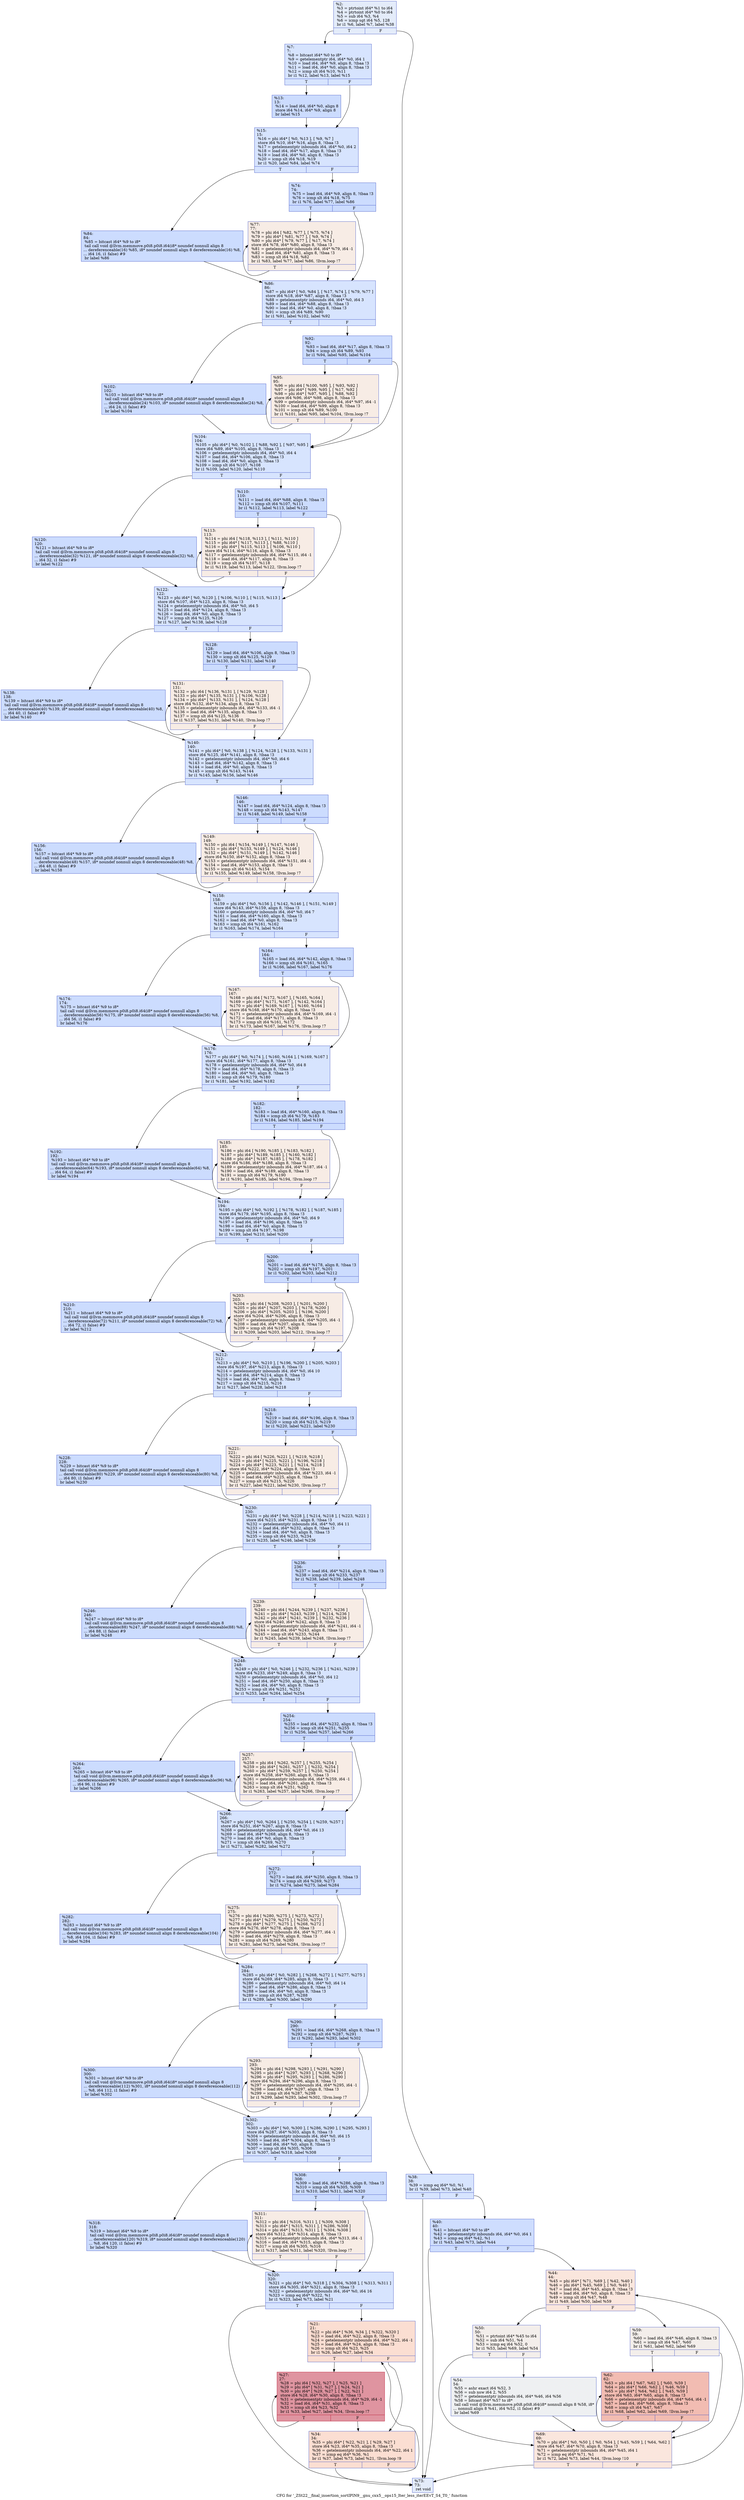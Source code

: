 digraph "CFG for '_ZSt22__final_insertion_sortIPlN9__gnu_cxx5__ops15_Iter_less_iterEEvT_S4_T0_' function" {
	label="CFG for '_ZSt22__final_insertion_sortIPlN9__gnu_cxx5__ops15_Iter_less_iterEEvT_S4_T0_' function";

	Node0x5634aa5cc940 [shape=record,color="#3d50c3ff", style=filled, fillcolor="#c1d4f470",label="{%2:\l  %3 = ptrtoint i64* %1 to i64\l  %4 = ptrtoint i64* %0 to i64\l  %5 = sub i64 %3, %4\l  %6 = icmp sgt i64 %5, 128\l  br i1 %6, label %7, label %38\l|{<s0>T|<s1>F}}"];
	Node0x5634aa5cc940:s0 -> Node0x5634aa5ccb50;
	Node0x5634aa5cc940:s1 -> Node0x5634aa5ccba0;
	Node0x5634aa5ccb50 [shape=record,color="#3d50c3ff", style=filled, fillcolor="#a5c3fe70",label="{%7:\l7:                                                \l  %8 = bitcast i64* %0 to i8*\l  %9 = getelementptr i64, i64* %0, i64 1\l  %10 = load i64, i64* %9, align 8, !tbaa !3\l  %11 = load i64, i64* %0, align 8, !tbaa !3\l  %12 = icmp slt i64 %10, %11\l  br i1 %12, label %13, label %15\l|{<s0>T|<s1>F}}"];
	Node0x5634aa5ccb50:s0 -> Node0x5634aa5cca70;
	Node0x5634aa5ccb50:s1 -> Node0x5634aa5ccff0;
	Node0x5634aa5cca70 [shape=record,color="#3d50c3ff", style=filled, fillcolor="#8caffe70",label="{%13:\l13:                                               \l  %14 = load i64, i64* %0, align 8\l  store i64 %14, i64* %9, align 8\l  br label %15\l}"];
	Node0x5634aa5cca70 -> Node0x5634aa5ccff0;
	Node0x5634aa5ccff0 [shape=record,color="#3d50c3ff", style=filled, fillcolor="#a5c3fe70",label="{%15:\l15:                                               \l  %16 = phi i64* [ %0, %13 ], [ %9, %7 ]\l  store i64 %10, i64* %16, align 8, !tbaa !3\l  %17 = getelementptr inbounds i64, i64* %0, i64 2\l  %18 = load i64, i64* %17, align 8, !tbaa !3\l  %19 = load i64, i64* %0, align 8, !tbaa !3\l  %20 = icmp slt i64 %18, %19\l  br i1 %20, label %84, label %74\l|{<s0>T|<s1>F}}"];
	Node0x5634aa5ccff0:s0 -> Node0x5634aa5cd500;
	Node0x5634aa5ccff0:s1 -> Node0x5634aa5cd550;
	Node0x5634aa5cd650 [shape=record,color="#3d50c3ff", style=filled, fillcolor="#f7b59970",label="{%21:\l21:                                               \l  %22 = phi i64* [ %36, %34 ], [ %322, %320 ]\l  %23 = load i64, i64* %22, align 8, !tbaa !3\l  %24 = getelementptr inbounds i64, i64* %22, i64 -1\l  %25 = load i64, i64* %24, align 8, !tbaa !3\l  %26 = icmp slt i64 %23, %25\l  br i1 %26, label %27, label %34\l|{<s0>T|<s1>F}}"];
	Node0x5634aa5cd650:s0 -> Node0x5634aa5cdaa0;
	Node0x5634aa5cd650:s1 -> Node0x5634aa5cd6e0;
	Node0x5634aa5cdaa0 [shape=record,color="#b70d28ff", style=filled, fillcolor="#b70d2870",label="{%27:\l27:                                               \l  %28 = phi i64 [ %32, %27 ], [ %25, %21 ]\l  %29 = phi i64* [ %31, %27 ], [ %24, %21 ]\l  %30 = phi i64* [ %29, %27 ], [ %22, %21 ]\l  store i64 %28, i64* %30, align 8, !tbaa !3\l  %31 = getelementptr inbounds i64, i64* %29, i64 -1\l  %32 = load i64, i64* %31, align 8, !tbaa !3\l  %33 = icmp slt i64 %23, %32\l  br i1 %33, label %27, label %34, !llvm.loop !7\l|{<s0>T|<s1>F}}"];
	Node0x5634aa5cdaa0:s0 -> Node0x5634aa5cdaa0;
	Node0x5634aa5cdaa0:s1 -> Node0x5634aa5cd6e0;
	Node0x5634aa5cd6e0 [shape=record,color="#3d50c3ff", style=filled, fillcolor="#f7b59970",label="{%34:\l34:                                               \l  %35 = phi i64* [ %22, %21 ], [ %29, %27 ]\l  store i64 %23, i64* %35, align 8, !tbaa !3\l  %36 = getelementptr inbounds i64, i64* %22, i64 1\l  %37 = icmp eq i64* %36, %1\l  br i1 %37, label %73, label %21, !llvm.loop !9\l|{<s0>T|<s1>F}}"];
	Node0x5634aa5cd6e0:s0 -> Node0x5634aa5ce3a0;
	Node0x5634aa5cd6e0:s1 -> Node0x5634aa5cd650;
	Node0x5634aa5ccba0 [shape=record,color="#3d50c3ff", style=filled, fillcolor="#a5c3fe70",label="{%38:\l38:                                               \l  %39 = icmp eq i64* %0, %1\l  br i1 %39, label %73, label %40\l|{<s0>T|<s1>F}}"];
	Node0x5634aa5ccba0:s0 -> Node0x5634aa5ce3a0;
	Node0x5634aa5ccba0:s1 -> Node0x5634aa5ce5f0;
	Node0x5634aa5ce5f0 [shape=record,color="#3d50c3ff", style=filled, fillcolor="#8fb1fe70",label="{%40:\l40:                                               \l  %41 = bitcast i64* %0 to i8*\l  %42 = getelementptr inbounds i64, i64* %0, i64 1\l  %43 = icmp eq i64* %42, %1\l  br i1 %43, label %73, label %44\l|{<s0>T|<s1>F}}"];
	Node0x5634aa5ce5f0:s0 -> Node0x5634aa5ce3a0;
	Node0x5634aa5ce5f0:s1 -> Node0x5634aa5ce890;
	Node0x5634aa5ce890 [shape=record,color="#3d50c3ff", style=filled, fillcolor="#f3c7b170",label="{%44:\l44:                                               \l  %45 = phi i64* [ %71, %69 ], [ %42, %40 ]\l  %46 = phi i64* [ %45, %69 ], [ %0, %40 ]\l  %47 = load i64, i64* %45, align 8, !tbaa !3\l  %48 = load i64, i64* %0, align 8, !tbaa !3\l  %49 = icmp slt i64 %47, %48\l  br i1 %49, label %50, label %59\l|{<s0>T|<s1>F}}"];
	Node0x5634aa5ce890:s0 -> Node0x5634aa5cecf0;
	Node0x5634aa5ce890:s1 -> Node0x5634aa5ced80;
	Node0x5634aa5cecf0 [shape=record,color="#3d50c3ff", style=filled, fillcolor="#e5d8d170",label="{%50:\l50:                                               \l  %51 = ptrtoint i64* %45 to i64\l  %52 = sub i64 %51, %4\l  %53 = icmp eq i64 %52, 0\l  br i1 %53, label %69, label %54\l|{<s0>T|<s1>F}}"];
	Node0x5634aa5cecf0:s0 -> Node0x5634aa5ce990;
	Node0x5634aa5cecf0:s1 -> Node0x5634aa5cf050;
	Node0x5634aa5cf050 [shape=record,color="#3d50c3ff", style=filled, fillcolor="#d9dce170",label="{%54:\l54:                                               \l  %55 = ashr exact i64 %52, 3\l  %56 = sub nsw i64 2, %55\l  %57 = getelementptr inbounds i64, i64* %46, i64 %56\l  %58 = bitcast i64* %57 to i8*\l  tail call void @llvm.memmove.p0i8.p0i8.i64(i8* nonnull align 8 %58, i8*\l... nonnull align 8 %41, i64 %52, i1 false) #9\l  br label %69\l}"];
	Node0x5634aa5cf050 -> Node0x5634aa5ce990;
	Node0x5634aa5ced80 [shape=record,color="#3d50c3ff", style=filled, fillcolor="#e5d8d170",label="{%59:\l59:                                               \l  %60 = load i64, i64* %46, align 8, !tbaa !3\l  %61 = icmp slt i64 %47, %60\l  br i1 %61, label %62, label %69\l|{<s0>T|<s1>F}}"];
	Node0x5634aa5ced80:s0 -> Node0x5634aa5cf810;
	Node0x5634aa5ced80:s1 -> Node0x5634aa5ce990;
	Node0x5634aa5cf810 [shape=record,color="#3d50c3ff", style=filled, fillcolor="#e1675170",label="{%62:\l62:                                               \l  %63 = phi i64 [ %67, %62 ], [ %60, %59 ]\l  %64 = phi i64* [ %66, %62 ], [ %46, %59 ]\l  %65 = phi i64* [ %64, %62 ], [ %45, %59 ]\l  store i64 %63, i64* %65, align 8, !tbaa !3\l  %66 = getelementptr inbounds i64, i64* %64, i64 -1\l  %67 = load i64, i64* %66, align 8, !tbaa !3\l  %68 = icmp slt i64 %47, %67\l  br i1 %68, label %62, label %69, !llvm.loop !7\l|{<s0>T|<s1>F}}"];
	Node0x5634aa5cf810:s0 -> Node0x5634aa5cf810;
	Node0x5634aa5cf810:s1 -> Node0x5634aa5ce990;
	Node0x5634aa5ce990 [shape=record,color="#3d50c3ff", style=filled, fillcolor="#f3c7b170",label="{%69:\l69:                                               \l  %70 = phi i64* [ %0, %50 ], [ %0, %54 ], [ %45, %59 ], [ %64, %62 ]\l  store i64 %47, i64* %70, align 8, !tbaa !3\l  %71 = getelementptr inbounds i64, i64* %45, i64 1\l  %72 = icmp eq i64* %71, %1\l  br i1 %72, label %73, label %44, !llvm.loop !10\l|{<s0>T|<s1>F}}"];
	Node0x5634aa5ce990:s0 -> Node0x5634aa5ce3a0;
	Node0x5634aa5ce990:s1 -> Node0x5634aa5ce890;
	Node0x5634aa5ce3a0 [shape=record,color="#3d50c3ff", style=filled, fillcolor="#c1d4f470",label="{%73:\l73:                                               \l  ret void\l}"];
	Node0x5634aa5cd550 [shape=record,color="#3d50c3ff", style=filled, fillcolor="#8caffe70",label="{%74:\l74:                                               \l  %75 = load i64, i64* %9, align 8, !tbaa !3\l  %76 = icmp slt i64 %18, %75\l  br i1 %76, label %77, label %86\l|{<s0>T|<s1>F}}"];
	Node0x5634aa5cd550:s0 -> Node0x5634aa5d0980;
	Node0x5634aa5cd550:s1 -> Node0x5634aa5d09d0;
	Node0x5634aa5d0980 [shape=record,color="#3d50c3ff", style=filled, fillcolor="#ecd3c570",label="{%77:\l77:                                               \l  %78 = phi i64 [ %82, %77 ], [ %75, %74 ]\l  %79 = phi i64* [ %81, %77 ], [ %9, %74 ]\l  %80 = phi i64* [ %79, %77 ], [ %17, %74 ]\l  store i64 %78, i64* %80, align 8, !tbaa !3\l  %81 = getelementptr inbounds i64, i64* %79, i64 -1\l  %82 = load i64, i64* %81, align 8, !tbaa !3\l  %83 = icmp slt i64 %18, %82\l  br i1 %83, label %77, label %86, !llvm.loop !7\l|{<s0>T|<s1>F}}"];
	Node0x5634aa5d0980:s0 -> Node0x5634aa5d0980;
	Node0x5634aa5d0980:s1 -> Node0x5634aa5d09d0;
	Node0x5634aa5cd500 [shape=record,color="#3d50c3ff", style=filled, fillcolor="#8caffe70",label="{%84:\l84:                                               \l  %85 = bitcast i64* %9 to i8*\l  tail call void @llvm.memmove.p0i8.p0i8.i64(i8* noundef nonnull align 8\l... dereferenceable(16) %85, i8* noundef nonnull align 8 dereferenceable(16) %8,\l... i64 16, i1 false) #9\l  br label %86\l}"];
	Node0x5634aa5cd500 -> Node0x5634aa5d09d0;
	Node0x5634aa5d09d0 [shape=record,color="#3d50c3ff", style=filled, fillcolor="#a5c3fe70",label="{%86:\l86:                                               \l  %87 = phi i64* [ %0, %84 ], [ %17, %74 ], [ %79, %77 ]\l  store i64 %18, i64* %87, align 8, !tbaa !3\l  %88 = getelementptr inbounds i64, i64* %0, i64 3\l  %89 = load i64, i64* %88, align 8, !tbaa !3\l  %90 = load i64, i64* %0, align 8, !tbaa !3\l  %91 = icmp slt i64 %89, %90\l  br i1 %91, label %102, label %92\l|{<s0>T|<s1>F}}"];
	Node0x5634aa5d09d0:s0 -> Node0x5634aa5d1600;
	Node0x5634aa5d09d0:s1 -> Node0x5634aa5d1650;
	Node0x5634aa5d1650 [shape=record,color="#3d50c3ff", style=filled, fillcolor="#8caffe70",label="{%92:\l92:                                               \l  %93 = load i64, i64* %17, align 8, !tbaa !3\l  %94 = icmp slt i64 %89, %93\l  br i1 %94, label %95, label %104\l|{<s0>T|<s1>F}}"];
	Node0x5634aa5d1650:s0 -> Node0x5634aa5d1850;
	Node0x5634aa5d1650:s1 -> Node0x5634aa5d18a0;
	Node0x5634aa5d1850 [shape=record,color="#3d50c3ff", style=filled, fillcolor="#ecd3c570",label="{%95:\l95:                                               \l  %96 = phi i64 [ %100, %95 ], [ %93, %92 ]\l  %97 = phi i64* [ %99, %95 ], [ %17, %92 ]\l  %98 = phi i64* [ %97, %95 ], [ %88, %92 ]\l  store i64 %96, i64* %98, align 8, !tbaa !3\l  %99 = getelementptr inbounds i64, i64* %97, i64 -1\l  %100 = load i64, i64* %99, align 8, !tbaa !3\l  %101 = icmp slt i64 %89, %100\l  br i1 %101, label %95, label %104, !llvm.loop !7\l|{<s0>T|<s1>F}}"];
	Node0x5634aa5d1850:s0 -> Node0x5634aa5d1850;
	Node0x5634aa5d1850:s1 -> Node0x5634aa5d18a0;
	Node0x5634aa5d1600 [shape=record,color="#3d50c3ff", style=filled, fillcolor="#8caffe70",label="{%102:\l102:                                              \l  %103 = bitcast i64* %9 to i8*\l  tail call void @llvm.memmove.p0i8.p0i8.i64(i8* noundef nonnull align 8\l... dereferenceable(24) %103, i8* noundef nonnull align 8 dereferenceable(24) %8,\l... i64 24, i1 false) #9\l  br label %104\l}"];
	Node0x5634aa5d1600 -> Node0x5634aa5d18a0;
	Node0x5634aa5d18a0 [shape=record,color="#3d50c3ff", style=filled, fillcolor="#a5c3fe70",label="{%104:\l104:                                              \l  %105 = phi i64* [ %0, %102 ], [ %88, %92 ], [ %97, %95 ]\l  store i64 %89, i64* %105, align 8, !tbaa !3\l  %106 = getelementptr inbounds i64, i64* %0, i64 4\l  %107 = load i64, i64* %106, align 8, !tbaa !3\l  %108 = load i64, i64* %0, align 8, !tbaa !3\l  %109 = icmp slt i64 %107, %108\l  br i1 %109, label %120, label %110\l|{<s0>T|<s1>F}}"];
	Node0x5634aa5d18a0:s0 -> Node0x5634aa5cba40;
	Node0x5634aa5d18a0:s1 -> Node0x5634aa5cba90;
	Node0x5634aa5cba90 [shape=record,color="#3d50c3ff", style=filled, fillcolor="#8caffe70",label="{%110:\l110:                                              \l  %111 = load i64, i64* %88, align 8, !tbaa !3\l  %112 = icmp slt i64 %107, %111\l  br i1 %112, label %113, label %122\l|{<s0>T|<s1>F}}"];
	Node0x5634aa5cba90:s0 -> Node0x5634aa5cbc90;
	Node0x5634aa5cba90:s1 -> Node0x5634aa5cbce0;
	Node0x5634aa5cbc90 [shape=record,color="#3d50c3ff", style=filled, fillcolor="#ecd3c570",label="{%113:\l113:                                              \l  %114 = phi i64 [ %118, %113 ], [ %111, %110 ]\l  %115 = phi i64* [ %117, %113 ], [ %88, %110 ]\l  %116 = phi i64* [ %115, %113 ], [ %106, %110 ]\l  store i64 %114, i64* %116, align 8, !tbaa !3\l  %117 = getelementptr inbounds i64, i64* %115, i64 -1\l  %118 = load i64, i64* %117, align 8, !tbaa !3\l  %119 = icmp slt i64 %107, %118\l  br i1 %119, label %113, label %122, !llvm.loop !7\l|{<s0>T|<s1>F}}"];
	Node0x5634aa5cbc90:s0 -> Node0x5634aa5cbc90;
	Node0x5634aa5cbc90:s1 -> Node0x5634aa5cbce0;
	Node0x5634aa5cba40 [shape=record,color="#3d50c3ff", style=filled, fillcolor="#8caffe70",label="{%120:\l120:                                              \l  %121 = bitcast i64* %9 to i8*\l  tail call void @llvm.memmove.p0i8.p0i8.i64(i8* noundef nonnull align 8\l... dereferenceable(32) %121, i8* noundef nonnull align 8 dereferenceable(32) %8,\l... i64 32, i1 false) #9\l  br label %122\l}"];
	Node0x5634aa5cba40 -> Node0x5634aa5cbce0;
	Node0x5634aa5cbce0 [shape=record,color="#3d50c3ff", style=filled, fillcolor="#a5c3fe70",label="{%122:\l122:                                              \l  %123 = phi i64* [ %0, %120 ], [ %106, %110 ], [ %115, %113 ]\l  store i64 %107, i64* %123, align 8, !tbaa !3\l  %124 = getelementptr inbounds i64, i64* %0, i64 5\l  %125 = load i64, i64* %124, align 8, !tbaa !3\l  %126 = load i64, i64* %0, align 8, !tbaa !3\l  %127 = icmp slt i64 %125, %126\l  br i1 %127, label %138, label %128\l|{<s0>T|<s1>F}}"];
	Node0x5634aa5cbce0:s0 -> Node0x5634aa5ca300;
	Node0x5634aa5cbce0:s1 -> Node0x5634aa5ca350;
	Node0x5634aa5ca350 [shape=record,color="#3d50c3ff", style=filled, fillcolor="#8caffe70",label="{%128:\l128:                                              \l  %129 = load i64, i64* %106, align 8, !tbaa !3\l  %130 = icmp slt i64 %125, %129\l  br i1 %130, label %131, label %140\l|{<s0>T|<s1>F}}"];
	Node0x5634aa5ca350:s0 -> Node0x5634aa5d5200;
	Node0x5634aa5ca350:s1 -> Node0x5634aa5d5250;
	Node0x5634aa5d5200 [shape=record,color="#3d50c3ff", style=filled, fillcolor="#ecd3c570",label="{%131:\l131:                                              \l  %132 = phi i64 [ %136, %131 ], [ %129, %128 ]\l  %133 = phi i64* [ %135, %131 ], [ %106, %128 ]\l  %134 = phi i64* [ %133, %131 ], [ %124, %128 ]\l  store i64 %132, i64* %134, align 8, !tbaa !3\l  %135 = getelementptr inbounds i64, i64* %133, i64 -1\l  %136 = load i64, i64* %135, align 8, !tbaa !3\l  %137 = icmp slt i64 %125, %136\l  br i1 %137, label %131, label %140, !llvm.loop !7\l|{<s0>T|<s1>F}}"];
	Node0x5634aa5d5200:s0 -> Node0x5634aa5d5200;
	Node0x5634aa5d5200:s1 -> Node0x5634aa5d5250;
	Node0x5634aa5ca300 [shape=record,color="#3d50c3ff", style=filled, fillcolor="#8caffe70",label="{%138:\l138:                                              \l  %139 = bitcast i64* %9 to i8*\l  tail call void @llvm.memmove.p0i8.p0i8.i64(i8* noundef nonnull align 8\l... dereferenceable(40) %139, i8* noundef nonnull align 8 dereferenceable(40) %8,\l... i64 40, i1 false) #9\l  br label %140\l}"];
	Node0x5634aa5ca300 -> Node0x5634aa5d5250;
	Node0x5634aa5d5250 [shape=record,color="#3d50c3ff", style=filled, fillcolor="#a5c3fe70",label="{%140:\l140:                                              \l  %141 = phi i64* [ %0, %138 ], [ %124, %128 ], [ %133, %131 ]\l  store i64 %125, i64* %141, align 8, !tbaa !3\l  %142 = getelementptr inbounds i64, i64* %0, i64 6\l  %143 = load i64, i64* %142, align 8, !tbaa !3\l  %144 = load i64, i64* %0, align 8, !tbaa !3\l  %145 = icmp slt i64 %143, %144\l  br i1 %145, label %156, label %146\l|{<s0>T|<s1>F}}"];
	Node0x5634aa5d5250:s0 -> Node0x5634aa5d5ec0;
	Node0x5634aa5d5250:s1 -> Node0x5634aa5d5f10;
	Node0x5634aa5d5f10 [shape=record,color="#3d50c3ff", style=filled, fillcolor="#8caffe70",label="{%146:\l146:                                              \l  %147 = load i64, i64* %124, align 8, !tbaa !3\l  %148 = icmp slt i64 %143, %147\l  br i1 %148, label %149, label %158\l|{<s0>T|<s1>F}}"];
	Node0x5634aa5d5f10:s0 -> Node0x5634aa5d6110;
	Node0x5634aa5d5f10:s1 -> Node0x5634aa5d6160;
	Node0x5634aa5d6110 [shape=record,color="#3d50c3ff", style=filled, fillcolor="#ecd3c570",label="{%149:\l149:                                              \l  %150 = phi i64 [ %154, %149 ], [ %147, %146 ]\l  %151 = phi i64* [ %153, %149 ], [ %124, %146 ]\l  %152 = phi i64* [ %151, %149 ], [ %142, %146 ]\l  store i64 %150, i64* %152, align 8, !tbaa !3\l  %153 = getelementptr inbounds i64, i64* %151, i64 -1\l  %154 = load i64, i64* %153, align 8, !tbaa !3\l  %155 = icmp slt i64 %143, %154\l  br i1 %155, label %149, label %158, !llvm.loop !7\l|{<s0>T|<s1>F}}"];
	Node0x5634aa5d6110:s0 -> Node0x5634aa5d6110;
	Node0x5634aa5d6110:s1 -> Node0x5634aa5d6160;
	Node0x5634aa5d5ec0 [shape=record,color="#3d50c3ff", style=filled, fillcolor="#8caffe70",label="{%156:\l156:                                              \l  %157 = bitcast i64* %9 to i8*\l  tail call void @llvm.memmove.p0i8.p0i8.i64(i8* noundef nonnull align 8\l... dereferenceable(48) %157, i8* noundef nonnull align 8 dereferenceable(48) %8,\l... i64 48, i1 false) #9\l  br label %158\l}"];
	Node0x5634aa5d5ec0 -> Node0x5634aa5d6160;
	Node0x5634aa5d6160 [shape=record,color="#3d50c3ff", style=filled, fillcolor="#a5c3fe70",label="{%158:\l158:                                              \l  %159 = phi i64* [ %0, %156 ], [ %142, %146 ], [ %151, %149 ]\l  store i64 %143, i64* %159, align 8, !tbaa !3\l  %160 = getelementptr inbounds i64, i64* %0, i64 7\l  %161 = load i64, i64* %160, align 8, !tbaa !3\l  %162 = load i64, i64* %0, align 8, !tbaa !3\l  %163 = icmp slt i64 %161, %162\l  br i1 %163, label %174, label %164\l|{<s0>T|<s1>F}}"];
	Node0x5634aa5d6160:s0 -> Node0x5634aa5d4770;
	Node0x5634aa5d6160:s1 -> Node0x5634aa5d47c0;
	Node0x5634aa5d47c0 [shape=record,color="#3d50c3ff", style=filled, fillcolor="#8caffe70",label="{%164:\l164:                                              \l  %165 = load i64, i64* %142, align 8, !tbaa !3\l  %166 = icmp slt i64 %161, %165\l  br i1 %166, label %167, label %176\l|{<s0>T|<s1>F}}"];
	Node0x5634aa5d47c0:s0 -> Node0x5634aa5d49c0;
	Node0x5634aa5d47c0:s1 -> Node0x5634aa5d4a10;
	Node0x5634aa5d49c0 [shape=record,color="#3d50c3ff", style=filled, fillcolor="#ecd3c570",label="{%167:\l167:                                              \l  %168 = phi i64 [ %172, %167 ], [ %165, %164 ]\l  %169 = phi i64* [ %171, %167 ], [ %142, %164 ]\l  %170 = phi i64* [ %169, %167 ], [ %160, %164 ]\l  store i64 %168, i64* %170, align 8, !tbaa !3\l  %171 = getelementptr inbounds i64, i64* %169, i64 -1\l  %172 = load i64, i64* %171, align 8, !tbaa !3\l  %173 = icmp slt i64 %161, %172\l  br i1 %173, label %167, label %176, !llvm.loop !7\l|{<s0>T|<s1>F}}"];
	Node0x5634aa5d49c0:s0 -> Node0x5634aa5d49c0;
	Node0x5634aa5d49c0:s1 -> Node0x5634aa5d4a10;
	Node0x5634aa5d4770 [shape=record,color="#3d50c3ff", style=filled, fillcolor="#8caffe70",label="{%174:\l174:                                              \l  %175 = bitcast i64* %9 to i8*\l  tail call void @llvm.memmove.p0i8.p0i8.i64(i8* noundef nonnull align 8\l... dereferenceable(56) %175, i8* noundef nonnull align 8 dereferenceable(56) %8,\l... i64 56, i1 false) #9\l  br label %176\l}"];
	Node0x5634aa5d4770 -> Node0x5634aa5d4a10;
	Node0x5634aa5d4a10 [shape=record,color="#3d50c3ff", style=filled, fillcolor="#a5c3fe70",label="{%176:\l176:                                              \l  %177 = phi i64* [ %0, %174 ], [ %160, %164 ], [ %169, %167 ]\l  store i64 %161, i64* %177, align 8, !tbaa !3\l  %178 = getelementptr inbounds i64, i64* %0, i64 8\l  %179 = load i64, i64* %178, align 8, !tbaa !3\l  %180 = load i64, i64* %0, align 8, !tbaa !3\l  %181 = icmp slt i64 %179, %180\l  br i1 %181, label %192, label %182\l|{<s0>T|<s1>F}}"];
	Node0x5634aa5d4a10:s0 -> Node0x5634aa5d8900;
	Node0x5634aa5d4a10:s1 -> Node0x5634aa5d8950;
	Node0x5634aa5d8950 [shape=record,color="#3d50c3ff", style=filled, fillcolor="#8caffe70",label="{%182:\l182:                                              \l  %183 = load i64, i64* %160, align 8, !tbaa !3\l  %184 = icmp slt i64 %179, %183\l  br i1 %184, label %185, label %194\l|{<s0>T|<s1>F}}"];
	Node0x5634aa5d8950:s0 -> Node0x5634aa5d8b50;
	Node0x5634aa5d8950:s1 -> Node0x5634aa5d8ba0;
	Node0x5634aa5d8b50 [shape=record,color="#3d50c3ff", style=filled, fillcolor="#ecd3c570",label="{%185:\l185:                                              \l  %186 = phi i64 [ %190, %185 ], [ %183, %182 ]\l  %187 = phi i64* [ %189, %185 ], [ %160, %182 ]\l  %188 = phi i64* [ %187, %185 ], [ %178, %182 ]\l  store i64 %186, i64* %188, align 8, !tbaa !3\l  %189 = getelementptr inbounds i64, i64* %187, i64 -1\l  %190 = load i64, i64* %189, align 8, !tbaa !3\l  %191 = icmp slt i64 %179, %190\l  br i1 %191, label %185, label %194, !llvm.loop !7\l|{<s0>T|<s1>F}}"];
	Node0x5634aa5d8b50:s0 -> Node0x5634aa5d8b50;
	Node0x5634aa5d8b50:s1 -> Node0x5634aa5d8ba0;
	Node0x5634aa5d8900 [shape=record,color="#3d50c3ff", style=filled, fillcolor="#8caffe70",label="{%192:\l192:                                              \l  %193 = bitcast i64* %9 to i8*\l  tail call void @llvm.memmove.p0i8.p0i8.i64(i8* noundef nonnull align 8\l... dereferenceable(64) %193, i8* noundef nonnull align 8 dereferenceable(64) %8,\l... i64 64, i1 false) #9\l  br label %194\l}"];
	Node0x5634aa5d8900 -> Node0x5634aa5d8ba0;
	Node0x5634aa5d8ba0 [shape=record,color="#3d50c3ff", style=filled, fillcolor="#a5c3fe70",label="{%194:\l194:                                              \l  %195 = phi i64* [ %0, %192 ], [ %178, %182 ], [ %187, %185 ]\l  store i64 %179, i64* %195, align 8, !tbaa !3\l  %196 = getelementptr inbounds i64, i64* %0, i64 9\l  %197 = load i64, i64* %196, align 8, !tbaa !3\l  %198 = load i64, i64* %0, align 8, !tbaa !3\l  %199 = icmp slt i64 %197, %198\l  br i1 %199, label %210, label %200\l|{<s0>T|<s1>F}}"];
	Node0x5634aa5d8ba0:s0 -> Node0x5634aa5d97c0;
	Node0x5634aa5d8ba0:s1 -> Node0x5634aa5d9810;
	Node0x5634aa5d9810 [shape=record,color="#3d50c3ff", style=filled, fillcolor="#8caffe70",label="{%200:\l200:                                              \l  %201 = load i64, i64* %178, align 8, !tbaa !3\l  %202 = icmp slt i64 %197, %201\l  br i1 %202, label %203, label %212\l|{<s0>T|<s1>F}}"];
	Node0x5634aa5d9810:s0 -> Node0x5634aa5d9a10;
	Node0x5634aa5d9810:s1 -> Node0x5634aa5d9a60;
	Node0x5634aa5d9a10 [shape=record,color="#3d50c3ff", style=filled, fillcolor="#ecd3c570",label="{%203:\l203:                                              \l  %204 = phi i64 [ %208, %203 ], [ %201, %200 ]\l  %205 = phi i64* [ %207, %203 ], [ %178, %200 ]\l  %206 = phi i64* [ %205, %203 ], [ %196, %200 ]\l  store i64 %204, i64* %206, align 8, !tbaa !3\l  %207 = getelementptr inbounds i64, i64* %205, i64 -1\l  %208 = load i64, i64* %207, align 8, !tbaa !3\l  %209 = icmp slt i64 %197, %208\l  br i1 %209, label %203, label %212, !llvm.loop !7\l|{<s0>T|<s1>F}}"];
	Node0x5634aa5d9a10:s0 -> Node0x5634aa5d9a10;
	Node0x5634aa5d9a10:s1 -> Node0x5634aa5d9a60;
	Node0x5634aa5d97c0 [shape=record,color="#3d50c3ff", style=filled, fillcolor="#8caffe70",label="{%210:\l210:                                              \l  %211 = bitcast i64* %9 to i8*\l  tail call void @llvm.memmove.p0i8.p0i8.i64(i8* noundef nonnull align 8\l... dereferenceable(72) %211, i8* noundef nonnull align 8 dereferenceable(72) %8,\l... i64 72, i1 false) #9\l  br label %212\l}"];
	Node0x5634aa5d97c0 -> Node0x5634aa5d9a60;
	Node0x5634aa5d9a60 [shape=record,color="#3d50c3ff", style=filled, fillcolor="#a5c3fe70",label="{%212:\l212:                                              \l  %213 = phi i64* [ %0, %210 ], [ %196, %200 ], [ %205, %203 ]\l  store i64 %197, i64* %213, align 8, !tbaa !3\l  %214 = getelementptr inbounds i64, i64* %0, i64 10\l  %215 = load i64, i64* %214, align 8, !tbaa !3\l  %216 = load i64, i64* %0, align 8, !tbaa !3\l  %217 = icmp slt i64 %215, %216\l  br i1 %217, label %228, label %218\l|{<s0>T|<s1>F}}"];
	Node0x5634aa5d9a60:s0 -> Node0x5634aa5da6d0;
	Node0x5634aa5d9a60:s1 -> Node0x5634aa5da720;
	Node0x5634aa5da720 [shape=record,color="#3d50c3ff", style=filled, fillcolor="#8caffe70",label="{%218:\l218:                                              \l  %219 = load i64, i64* %196, align 8, !tbaa !3\l  %220 = icmp slt i64 %215, %219\l  br i1 %220, label %221, label %230\l|{<s0>T|<s1>F}}"];
	Node0x5634aa5da720:s0 -> Node0x5634aa5da920;
	Node0x5634aa5da720:s1 -> Node0x5634aa5da970;
	Node0x5634aa5da920 [shape=record,color="#3d50c3ff", style=filled, fillcolor="#ecd3c570",label="{%221:\l221:                                              \l  %222 = phi i64 [ %226, %221 ], [ %219, %218 ]\l  %223 = phi i64* [ %225, %221 ], [ %196, %218 ]\l  %224 = phi i64* [ %223, %221 ], [ %214, %218 ]\l  store i64 %222, i64* %224, align 8, !tbaa !3\l  %225 = getelementptr inbounds i64, i64* %223, i64 -1\l  %226 = load i64, i64* %225, align 8, !tbaa !3\l  %227 = icmp slt i64 %215, %226\l  br i1 %227, label %221, label %230, !llvm.loop !7\l|{<s0>T|<s1>F}}"];
	Node0x5634aa5da920:s0 -> Node0x5634aa5da920;
	Node0x5634aa5da920:s1 -> Node0x5634aa5da970;
	Node0x5634aa5da6d0 [shape=record,color="#3d50c3ff", style=filled, fillcolor="#8caffe70",label="{%228:\l228:                                              \l  %229 = bitcast i64* %9 to i8*\l  tail call void @llvm.memmove.p0i8.p0i8.i64(i8* noundef nonnull align 8\l... dereferenceable(80) %229, i8* noundef nonnull align 8 dereferenceable(80) %8,\l... i64 80, i1 false) #9\l  br label %230\l}"];
	Node0x5634aa5da6d0 -> Node0x5634aa5da970;
	Node0x5634aa5da970 [shape=record,color="#3d50c3ff", style=filled, fillcolor="#a5c3fe70",label="{%230:\l230:                                              \l  %231 = phi i64* [ %0, %228 ], [ %214, %218 ], [ %223, %221 ]\l  store i64 %215, i64* %231, align 8, !tbaa !3\l  %232 = getelementptr inbounds i64, i64* %0, i64 11\l  %233 = load i64, i64* %232, align 8, !tbaa !3\l  %234 = load i64, i64* %0, align 8, !tbaa !3\l  %235 = icmp slt i64 %233, %234\l  br i1 %235, label %246, label %236\l|{<s0>T|<s1>F}}"];
	Node0x5634aa5da970:s0 -> Node0x5634aa5db5e0;
	Node0x5634aa5da970:s1 -> Node0x5634aa5db630;
	Node0x5634aa5db630 [shape=record,color="#3d50c3ff", style=filled, fillcolor="#8caffe70",label="{%236:\l236:                                              \l  %237 = load i64, i64* %214, align 8, !tbaa !3\l  %238 = icmp slt i64 %233, %237\l  br i1 %238, label %239, label %248\l|{<s0>T|<s1>F}}"];
	Node0x5634aa5db630:s0 -> Node0x5634aa5db830;
	Node0x5634aa5db630:s1 -> Node0x5634aa5db880;
	Node0x5634aa5db830 [shape=record,color="#3d50c3ff", style=filled, fillcolor="#ecd3c570",label="{%239:\l239:                                              \l  %240 = phi i64 [ %244, %239 ], [ %237, %236 ]\l  %241 = phi i64* [ %243, %239 ], [ %214, %236 ]\l  %242 = phi i64* [ %241, %239 ], [ %232, %236 ]\l  store i64 %240, i64* %242, align 8, !tbaa !3\l  %243 = getelementptr inbounds i64, i64* %241, i64 -1\l  %244 = load i64, i64* %243, align 8, !tbaa !3\l  %245 = icmp slt i64 %233, %244\l  br i1 %245, label %239, label %248, !llvm.loop !7\l|{<s0>T|<s1>F}}"];
	Node0x5634aa5db830:s0 -> Node0x5634aa5db830;
	Node0x5634aa5db830:s1 -> Node0x5634aa5db880;
	Node0x5634aa5db5e0 [shape=record,color="#3d50c3ff", style=filled, fillcolor="#8caffe70",label="{%246:\l246:                                              \l  %247 = bitcast i64* %9 to i8*\l  tail call void @llvm.memmove.p0i8.p0i8.i64(i8* noundef nonnull align 8\l... dereferenceable(88) %247, i8* noundef nonnull align 8 dereferenceable(88) %8,\l... i64 88, i1 false) #9\l  br label %248\l}"];
	Node0x5634aa5db5e0 -> Node0x5634aa5db880;
	Node0x5634aa5db880 [shape=record,color="#3d50c3ff", style=filled, fillcolor="#a5c3fe70",label="{%248:\l248:                                              \l  %249 = phi i64* [ %0, %246 ], [ %232, %236 ], [ %241, %239 ]\l  store i64 %233, i64* %249, align 8, !tbaa !3\l  %250 = getelementptr inbounds i64, i64* %0, i64 12\l  %251 = load i64, i64* %250, align 8, !tbaa !3\l  %252 = load i64, i64* %0, align 8, !tbaa !3\l  %253 = icmp slt i64 %251, %252\l  br i1 %253, label %264, label %254\l|{<s0>T|<s1>F}}"];
	Node0x5634aa5db880:s0 -> Node0x5634aa5dc4f0;
	Node0x5634aa5db880:s1 -> Node0x5634aa5dc540;
	Node0x5634aa5dc540 [shape=record,color="#3d50c3ff", style=filled, fillcolor="#8caffe70",label="{%254:\l254:                                              \l  %255 = load i64, i64* %232, align 8, !tbaa !3\l  %256 = icmp slt i64 %251, %255\l  br i1 %256, label %257, label %266\l|{<s0>T|<s1>F}}"];
	Node0x5634aa5dc540:s0 -> Node0x5634aa5ca450;
	Node0x5634aa5dc540:s1 -> Node0x5634aa5ca4a0;
	Node0x5634aa5ca450 [shape=record,color="#3d50c3ff", style=filled, fillcolor="#ecd3c570",label="{%257:\l257:                                              \l  %258 = phi i64 [ %262, %257 ], [ %255, %254 ]\l  %259 = phi i64* [ %261, %257 ], [ %232, %254 ]\l  %260 = phi i64* [ %259, %257 ], [ %250, %254 ]\l  store i64 %258, i64* %260, align 8, !tbaa !3\l  %261 = getelementptr inbounds i64, i64* %259, i64 -1\l  %262 = load i64, i64* %261, align 8, !tbaa !3\l  %263 = icmp slt i64 %251, %262\l  br i1 %263, label %257, label %266, !llvm.loop !7\l|{<s0>T|<s1>F}}"];
	Node0x5634aa5ca450:s0 -> Node0x5634aa5ca450;
	Node0x5634aa5ca450:s1 -> Node0x5634aa5ca4a0;
	Node0x5634aa5dc4f0 [shape=record,color="#3d50c3ff", style=filled, fillcolor="#8caffe70",label="{%264:\l264:                                              \l  %265 = bitcast i64* %9 to i8*\l  tail call void @llvm.memmove.p0i8.p0i8.i64(i8* noundef nonnull align 8\l... dereferenceable(96) %265, i8* noundef nonnull align 8 dereferenceable(96) %8,\l... i64 96, i1 false) #9\l  br label %266\l}"];
	Node0x5634aa5dc4f0 -> Node0x5634aa5ca4a0;
	Node0x5634aa5ca4a0 [shape=record,color="#3d50c3ff", style=filled, fillcolor="#a5c3fe70",label="{%266:\l266:                                              \l  %267 = phi i64* [ %0, %264 ], [ %250, %254 ], [ %259, %257 ]\l  store i64 %251, i64* %267, align 8, !tbaa !3\l  %268 = getelementptr inbounds i64, i64* %0, i64 13\l  %269 = load i64, i64* %268, align 8, !tbaa !3\l  %270 = load i64, i64* %0, align 8, !tbaa !3\l  %271 = icmp slt i64 %269, %270\l  br i1 %271, label %282, label %272\l|{<s0>T|<s1>F}}"];
	Node0x5634aa5ca4a0:s0 -> Node0x5634aa5de450;
	Node0x5634aa5ca4a0:s1 -> Node0x5634aa5de4a0;
	Node0x5634aa5de4a0 [shape=record,color="#3d50c3ff", style=filled, fillcolor="#8caffe70",label="{%272:\l272:                                              \l  %273 = load i64, i64* %250, align 8, !tbaa !3\l  %274 = icmp slt i64 %269, %273\l  br i1 %274, label %275, label %284\l|{<s0>T|<s1>F}}"];
	Node0x5634aa5de4a0:s0 -> Node0x5634aa5de6a0;
	Node0x5634aa5de4a0:s1 -> Node0x5634aa5de6f0;
	Node0x5634aa5de6a0 [shape=record,color="#3d50c3ff", style=filled, fillcolor="#ecd3c570",label="{%275:\l275:                                              \l  %276 = phi i64 [ %280, %275 ], [ %273, %272 ]\l  %277 = phi i64* [ %279, %275 ], [ %250, %272 ]\l  %278 = phi i64* [ %277, %275 ], [ %268, %272 ]\l  store i64 %276, i64* %278, align 8, !tbaa !3\l  %279 = getelementptr inbounds i64, i64* %277, i64 -1\l  %280 = load i64, i64* %279, align 8, !tbaa !3\l  %281 = icmp slt i64 %269, %280\l  br i1 %281, label %275, label %284, !llvm.loop !7\l|{<s0>T|<s1>F}}"];
	Node0x5634aa5de6a0:s0 -> Node0x5634aa5de6a0;
	Node0x5634aa5de6a0:s1 -> Node0x5634aa5de6f0;
	Node0x5634aa5de450 [shape=record,color="#3d50c3ff", style=filled, fillcolor="#8caffe70",label="{%282:\l282:                                              \l  %283 = bitcast i64* %9 to i8*\l  tail call void @llvm.memmove.p0i8.p0i8.i64(i8* noundef nonnull align 8\l... dereferenceable(104) %283, i8* noundef nonnull align 8 dereferenceable(104)\l... %8, i64 104, i1 false) #9\l  br label %284\l}"];
	Node0x5634aa5de450 -> Node0x5634aa5de6f0;
	Node0x5634aa5de6f0 [shape=record,color="#3d50c3ff", style=filled, fillcolor="#a5c3fe70",label="{%284:\l284:                                              \l  %285 = phi i64* [ %0, %282 ], [ %268, %272 ], [ %277, %275 ]\l  store i64 %269, i64* %285, align 8, !tbaa !3\l  %286 = getelementptr inbounds i64, i64* %0, i64 14\l  %287 = load i64, i64* %286, align 8, !tbaa !3\l  %288 = load i64, i64* %0, align 8, !tbaa !3\l  %289 = icmp slt i64 %287, %288\l  br i1 %289, label %300, label %290\l|{<s0>T|<s1>F}}"];
	Node0x5634aa5de6f0:s0 -> Node0x5634aa5df330;
	Node0x5634aa5de6f0:s1 -> Node0x5634aa5df380;
	Node0x5634aa5df380 [shape=record,color="#3d50c3ff", style=filled, fillcolor="#8caffe70",label="{%290:\l290:                                              \l  %291 = load i64, i64* %268, align 8, !tbaa !3\l  %292 = icmp slt i64 %287, %291\l  br i1 %292, label %293, label %302\l|{<s0>T|<s1>F}}"];
	Node0x5634aa5df380:s0 -> Node0x5634aa5df580;
	Node0x5634aa5df380:s1 -> Node0x5634aa5df5d0;
	Node0x5634aa5df580 [shape=record,color="#3d50c3ff", style=filled, fillcolor="#ecd3c570",label="{%293:\l293:                                              \l  %294 = phi i64 [ %298, %293 ], [ %291, %290 ]\l  %295 = phi i64* [ %297, %293 ], [ %268, %290 ]\l  %296 = phi i64* [ %295, %293 ], [ %286, %290 ]\l  store i64 %294, i64* %296, align 8, !tbaa !3\l  %297 = getelementptr inbounds i64, i64* %295, i64 -1\l  %298 = load i64, i64* %297, align 8, !tbaa !3\l  %299 = icmp slt i64 %287, %298\l  br i1 %299, label %293, label %302, !llvm.loop !7\l|{<s0>T|<s1>F}}"];
	Node0x5634aa5df580:s0 -> Node0x5634aa5df580;
	Node0x5634aa5df580:s1 -> Node0x5634aa5df5d0;
	Node0x5634aa5df330 [shape=record,color="#3d50c3ff", style=filled, fillcolor="#8caffe70",label="{%300:\l300:                                              \l  %301 = bitcast i64* %9 to i8*\l  tail call void @llvm.memmove.p0i8.p0i8.i64(i8* noundef nonnull align 8\l... dereferenceable(112) %301, i8* noundef nonnull align 8 dereferenceable(112)\l... %8, i64 112, i1 false) #9\l  br label %302\l}"];
	Node0x5634aa5df330 -> Node0x5634aa5df5d0;
	Node0x5634aa5df5d0 [shape=record,color="#3d50c3ff", style=filled, fillcolor="#a5c3fe70",label="{%302:\l302:                                              \l  %303 = phi i64* [ %0, %300 ], [ %286, %290 ], [ %295, %293 ]\l  store i64 %287, i64* %303, align 8, !tbaa !3\l  %304 = getelementptr inbounds i64, i64* %0, i64 15\l  %305 = load i64, i64* %304, align 8, !tbaa !3\l  %306 = load i64, i64* %0, align 8, !tbaa !3\l  %307 = icmp slt i64 %305, %306\l  br i1 %307, label %318, label %308\l|{<s0>T|<s1>F}}"];
	Node0x5634aa5df5d0:s0 -> Node0x5634aa5e0240;
	Node0x5634aa5df5d0:s1 -> Node0x5634aa5e0290;
	Node0x5634aa5e0290 [shape=record,color="#3d50c3ff", style=filled, fillcolor="#8caffe70",label="{%308:\l308:                                              \l  %309 = load i64, i64* %286, align 8, !tbaa !3\l  %310 = icmp slt i64 %305, %309\l  br i1 %310, label %311, label %320\l|{<s0>T|<s1>F}}"];
	Node0x5634aa5e0290:s0 -> Node0x5634aa5e0490;
	Node0x5634aa5e0290:s1 -> Node0x5634aa5cd7b0;
	Node0x5634aa5e0490 [shape=record,color="#3d50c3ff", style=filled, fillcolor="#ecd3c570",label="{%311:\l311:                                              \l  %312 = phi i64 [ %316, %311 ], [ %309, %308 ]\l  %313 = phi i64* [ %315, %311 ], [ %286, %308 ]\l  %314 = phi i64* [ %313, %311 ], [ %304, %308 ]\l  store i64 %312, i64* %314, align 8, !tbaa !3\l  %315 = getelementptr inbounds i64, i64* %313, i64 -1\l  %316 = load i64, i64* %315, align 8, !tbaa !3\l  %317 = icmp slt i64 %305, %316\l  br i1 %317, label %311, label %320, !llvm.loop !7\l|{<s0>T|<s1>F}}"];
	Node0x5634aa5e0490:s0 -> Node0x5634aa5e0490;
	Node0x5634aa5e0490:s1 -> Node0x5634aa5cd7b0;
	Node0x5634aa5e0240 [shape=record,color="#3d50c3ff", style=filled, fillcolor="#8caffe70",label="{%318:\l318:                                              \l  %319 = bitcast i64* %9 to i8*\l  tail call void @llvm.memmove.p0i8.p0i8.i64(i8* noundef nonnull align 8\l... dereferenceable(120) %319, i8* noundef nonnull align 8 dereferenceable(120)\l... %8, i64 120, i1 false) #9\l  br label %320\l}"];
	Node0x5634aa5e0240 -> Node0x5634aa5cd7b0;
	Node0x5634aa5cd7b0 [shape=record,color="#3d50c3ff", style=filled, fillcolor="#a5c3fe70",label="{%320:\l320:                                              \l  %321 = phi i64* [ %0, %318 ], [ %304, %308 ], [ %313, %311 ]\l  store i64 %305, i64* %321, align 8, !tbaa !3\l  %322 = getelementptr inbounds i64, i64* %0, i64 16\l  %323 = icmp eq i64* %322, %1\l  br i1 %323, label %73, label %21\l|{<s0>T|<s1>F}}"];
	Node0x5634aa5cd7b0:s0 -> Node0x5634aa5ce3a0;
	Node0x5634aa5cd7b0:s1 -> Node0x5634aa5cd650;
}
